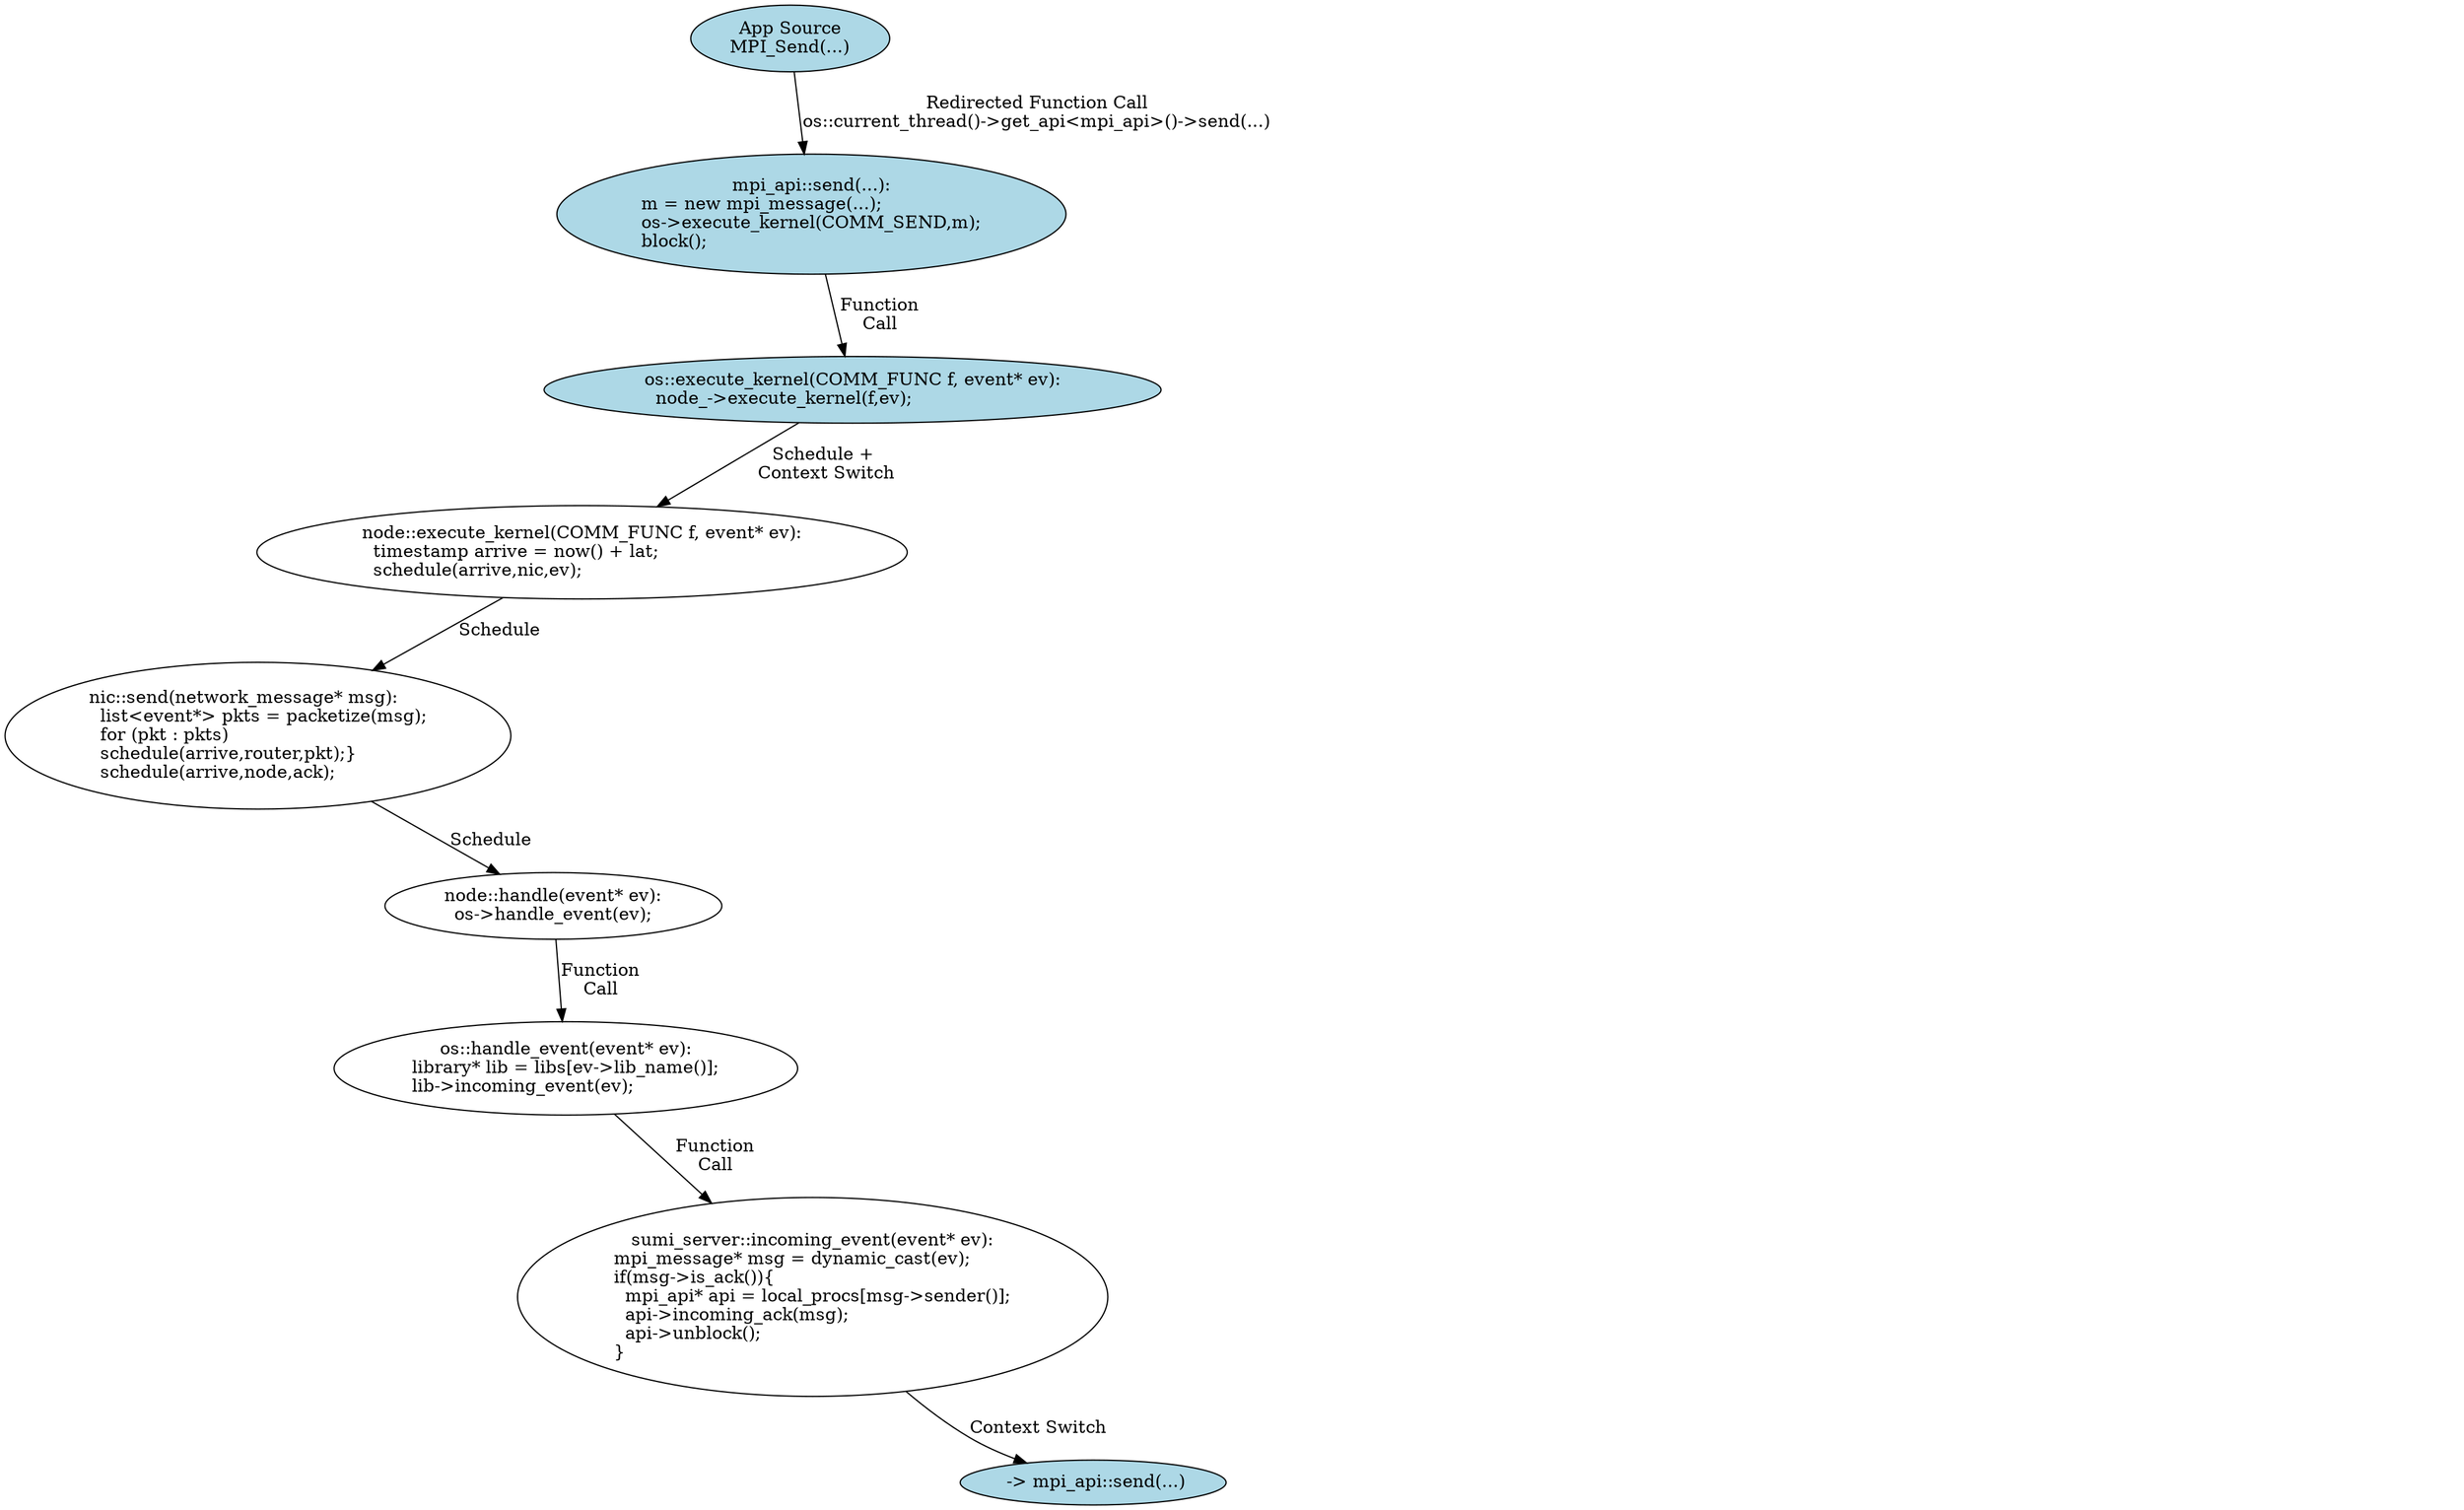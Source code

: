 
digraph { 

nic0,nic1,nic2,nic3,nic5,nic6,nic7,nic8,
mpi0,mpi1,mpi2,mpi3,mpi4,mpi5,mpi6,mpi8,
node0,node1,node2,node4,node7,node8,
os0,os1,os2,os3,os4,os5,os6,os7,os8,
des1,des2,des5,
thr13,thr14,thr15,thr16,thr17
[style=invis];

thr10 [style=filled,fillcolor="lightblue",label="App Source\nMPI_Send(...)"];
thr11 [style=filled,fillcolor="lightblue",label="mpi_api::send(...):\nm = new mpi_message(...);\los->execute_kernel(COMM_SEND,m);\lblock();\l"];
thr12 [style=filled,fillcolor="lightblue",label="os::execute_kernel(COMM_FUNC f, event* ev):\l  node_->execute_kernel(f,ev);\l"]
node3 [label="node::execute_kernel(COMM_FUNC f, event* ev):\l  timestamp arrive = now() + lat;\l  schedule(arrive,nic,ev);\l"]
nic4  [label="nic::send(network_message* msg):\l  list<event*> pkts = packetize(msg);\l  for (pkt : pkts)\l  schedule(arrive,router,pkt);}\l  schedule(arrive,node,ack);\l"]
node5 [label="node::handle(event* ev):\nos->handle_event(ev);"]
node6 [label="os::handle_event(event* ev):\nlibrary* lib = libs[ev->lib_name()];\llib->incoming_event(ev);\l"]
mpi7  [label="sumi_server::incoming_event(event* ev):\nmpi_message* msg = dynamic_cast(ev);\lif(msg->is_ack()){\l  mpi_api* api = local_procs[msg->sender()];\l  api->incoming_ack(msg);\l  api->unblock();\l}\l"]
thr18 [style=filled,fillcolor="lightblue",label=" -> mpi_api::send(...)"];




edge[style=invis];
node0->node1->node2->node3->node4->node5->node6->node7->node8;
nic0->nic1->nic2->nic3->nic4->nic5->nic6->nic7->nic8;
thr10->thr11->thr12->thr13->thr14->thr15->thr16->thr17->thr18;
mpi0->mpi1->mpi2->mpi3->mpi4->mpi5->mpi6->mpi7->mpi8;


edge[style=solid];
thr10->thr11 [label="Redirected Function Call\nos::current_thread()->get_api<mpi_api>()->send(...)"];
thr11->thr12 [label="Function\nCall"];
thr12->node3 [label="Schedule + \nContext Switch"];
node3->nic4 [label="Schedule"];
nic4->node5 [label="Schedule"];
node5->node6 [label="Function\nCall"];
node6->mpi7 [label="Function\nCall"];
mpi7->thr18 [label="Context Switch"];

}

